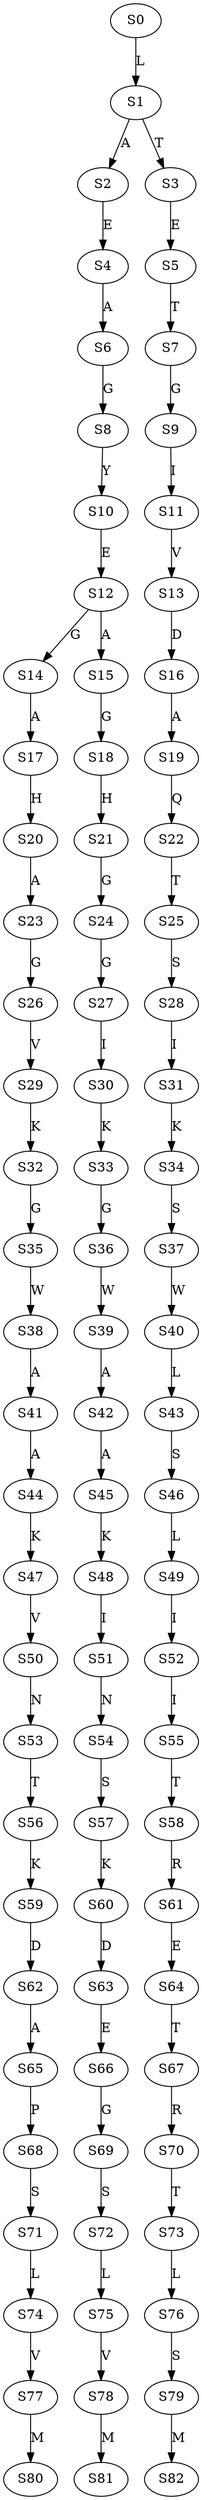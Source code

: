 strict digraph  {
	S0 -> S1 [ label = L ];
	S1 -> S2 [ label = A ];
	S1 -> S3 [ label = T ];
	S2 -> S4 [ label = E ];
	S3 -> S5 [ label = E ];
	S4 -> S6 [ label = A ];
	S5 -> S7 [ label = T ];
	S6 -> S8 [ label = G ];
	S7 -> S9 [ label = G ];
	S8 -> S10 [ label = Y ];
	S9 -> S11 [ label = I ];
	S10 -> S12 [ label = E ];
	S11 -> S13 [ label = V ];
	S12 -> S14 [ label = G ];
	S12 -> S15 [ label = A ];
	S13 -> S16 [ label = D ];
	S14 -> S17 [ label = A ];
	S15 -> S18 [ label = G ];
	S16 -> S19 [ label = A ];
	S17 -> S20 [ label = H ];
	S18 -> S21 [ label = H ];
	S19 -> S22 [ label = Q ];
	S20 -> S23 [ label = A ];
	S21 -> S24 [ label = G ];
	S22 -> S25 [ label = T ];
	S23 -> S26 [ label = G ];
	S24 -> S27 [ label = G ];
	S25 -> S28 [ label = S ];
	S26 -> S29 [ label = V ];
	S27 -> S30 [ label = I ];
	S28 -> S31 [ label = I ];
	S29 -> S32 [ label = K ];
	S30 -> S33 [ label = K ];
	S31 -> S34 [ label = K ];
	S32 -> S35 [ label = G ];
	S33 -> S36 [ label = G ];
	S34 -> S37 [ label = S ];
	S35 -> S38 [ label = W ];
	S36 -> S39 [ label = W ];
	S37 -> S40 [ label = W ];
	S38 -> S41 [ label = A ];
	S39 -> S42 [ label = A ];
	S40 -> S43 [ label = L ];
	S41 -> S44 [ label = A ];
	S42 -> S45 [ label = A ];
	S43 -> S46 [ label = S ];
	S44 -> S47 [ label = K ];
	S45 -> S48 [ label = K ];
	S46 -> S49 [ label = L ];
	S47 -> S50 [ label = V ];
	S48 -> S51 [ label = I ];
	S49 -> S52 [ label = I ];
	S50 -> S53 [ label = N ];
	S51 -> S54 [ label = N ];
	S52 -> S55 [ label = I ];
	S53 -> S56 [ label = T ];
	S54 -> S57 [ label = S ];
	S55 -> S58 [ label = T ];
	S56 -> S59 [ label = K ];
	S57 -> S60 [ label = K ];
	S58 -> S61 [ label = R ];
	S59 -> S62 [ label = D ];
	S60 -> S63 [ label = D ];
	S61 -> S64 [ label = E ];
	S62 -> S65 [ label = A ];
	S63 -> S66 [ label = E ];
	S64 -> S67 [ label = T ];
	S65 -> S68 [ label = P ];
	S66 -> S69 [ label = G ];
	S67 -> S70 [ label = R ];
	S68 -> S71 [ label = S ];
	S69 -> S72 [ label = S ];
	S70 -> S73 [ label = T ];
	S71 -> S74 [ label = L ];
	S72 -> S75 [ label = L ];
	S73 -> S76 [ label = L ];
	S74 -> S77 [ label = V ];
	S75 -> S78 [ label = V ];
	S76 -> S79 [ label = S ];
	S77 -> S80 [ label = M ];
	S78 -> S81 [ label = M ];
	S79 -> S82 [ label = M ];
}

